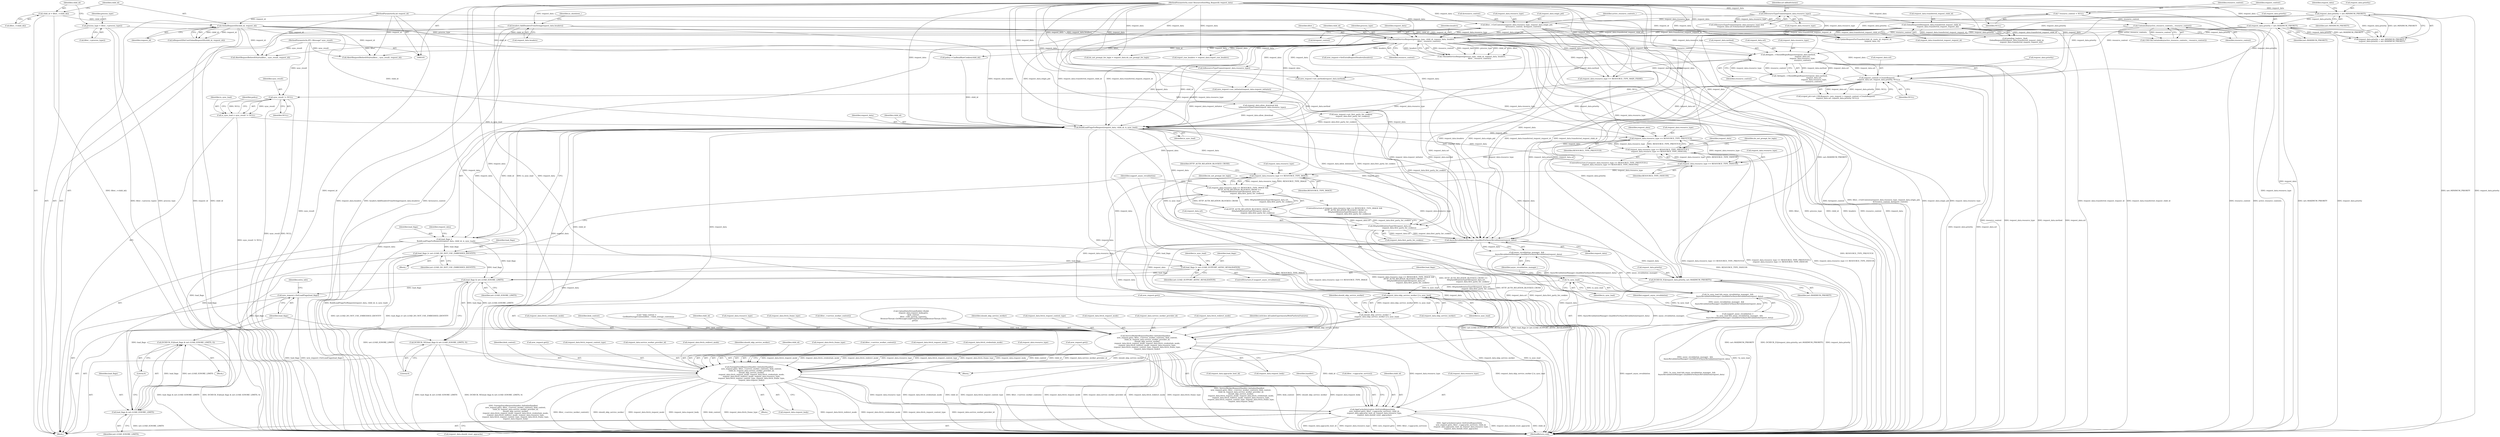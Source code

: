 digraph "0_Chrome_1af4fada49c4f3890f16daac31d38379a9d782b2@pointer" {
"1000353" [label="(Call,sync_result != NULL)"];
"1000108" [label="(MethodParameterIn,IPC::Message* sync_result)"];
"1000278" [label="(Call,request_context->CreateRequest(\n      request_data.url, request_data.priority, NULL))"];
"1000255" [label="(Call,delegate_->ShouldBeginRequest(request_data.method,\n                                                  request_data.url,\n                                                  request_data.resource_type,\n                                                  resource_context))"];
"1000238" [label="(Call,ShouldServiceRequest(process_type, child_id, request_data, headers,\n                            filter_, resource_context))"];
"1000112" [label="(Call,process_type = filter_->process_type())"];
"1000121" [label="(Call,GlobalRequestID(child_id, request_id))"];
"1000116" [label="(Call,child_id = filter_->child_id())"];
"1000106" [label="(MethodParameterIn,int request_id)"];
"1000174" [label="(Call,GlobalRequestID(request_data.transferred_request_child_id,\n                      request_data.transferred_request_request_id))"];
"1000107" [label="(MethodParameterIn,const ResourceHostMsg_Request& request_data)"];
"1000214" [label="(Call,filter_->GetContexts(request_data.resource_type, request_data.origin_pid,\n                       &resource_context, &request_context))"];
"1000133" [label="(Call,IsResourceTypeFrame(request_data.resource_type))"];
"1000147" [label="(Call,request_data.priority < net::MINIMUM_PRIORITY)"];
"1000152" [label="(Call,request_data.priority > net::MAXIMUM_PRIORITY)"];
"1000230" [label="(Call,headers.AddHeadersFromString(request_data.headers))"];
"1000226" [label="(Call,ContainsKey(active_resource_contexts_, resource_context))"];
"1000207" [label="(Call,* resource_context = NULL)"];
"1000351" [label="(Call,is_sync_load = sync_result != NULL)"];
"1000383" [label="(Call,BuildLoadFlagsForRequest(request_data, child_id, is_sync_load))"];
"1000381" [label="(Call,load_flags =\n      BuildLoadFlagsForRequest(request_data, child_id, is_sync_load))"];
"1000423" [label="(Call,load_flags |= net::LOAD_DO_NOT_USE_EMBEDDED_IDENTITY)"];
"1000438" [label="(Call,load_flags |= net::LOAD_SUPPORT_ASYNC_REVALIDATION)"];
"1000450" [label="(Call,load_flags & net::LOAD_IGNORE_LIMITS)"];
"1000449" [label="(Call,DCHECK_NE(load_flags & net::LOAD_IGNORE_LIMITS, 0))"];
"1000461" [label="(Call,new_request->SetLoadFlags(load_flags))"];
"1000457" [label="(Call,load_flags & net::LOAD_IGNORE_LIMITS)"];
"1000456" [label="(Call,DCHECK_EQ(load_flags & net::LOAD_IGNORE_LIMITS, 0))"];
"1000389" [label="(Call,request_data.resource_type == RESOURCE_TYPE_PREFETCH)"];
"1000388" [label="(Call,request_data.resource_type == RESOURCE_TYPE_PREFETCH ||\n      request_data.resource_type == RESOURCE_TYPE_FAVICON)"];
"1000394" [label="(Call,request_data.resource_type == RESOURCE_TYPE_FAVICON)"];
"1000405" [label="(Call,request_data.resource_type == RESOURCE_TYPE_IMAGE)"];
"1000404" [label="(Call,request_data.resource_type == RESOURCE_TYPE_IMAGE &&\n      HTTP_AUTH_RELATION_BLOCKED_CROSS ==\n          HttpAuthRelationTypeOf(request_data.url,\n                                 request_data.first_party_for_cookies))"];
"1000434" [label="(Call,AsyncRevalidationManager::QualifiesForAsyncRevalidation(request_data))"];
"1000432" [label="(Call,async_revalidation_manager_ &&\n      AsyncRevalidationManager::QualifiesForAsyncRevalidation(request_data))"];
"1000429" [label="(Call,!is_sync_load && async_revalidation_manager_ &&\n      AsyncRevalidationManager::QualifiesForAsyncRevalidation(request_data))"];
"1000427" [label="(Call,support_async_revalidation =\n      !is_sync_load && async_revalidation_manager_ &&\n      AsyncRevalidationManager::QualifiesForAsyncRevalidation(request_data))"];
"1000444" [label="(Call,DCHECK_EQ(request_data.priority, net::MAXIMUM_PRIORITY))"];
"1000481" [label="(Call,request_data.skip_service_worker || is_sync_load)"];
"1000479" [label="(Call,should_skip_service_worker =\n      request_data.skip_service_worker || is_sync_load)"];
"1000486" [label="(Call,ServiceWorkerRequestHandler::InitializeHandler(\n      new_request.get(), filter_->service_worker_context(), blob_context,\n      child_id, request_data.service_worker_provider_id,\n      should_skip_service_worker,\n      request_data.fetch_request_mode, request_data.fetch_credentials_mode,\n      request_data.fetch_redirect_mode, request_data.resource_type,\n      request_data.fetch_request_context_type, request_data.fetch_frame_type,\n      request_data.request_body))"];
"1000520" [label="(Call,ForeignFetchRequestHandler::InitializeHandler(\n        new_request.get(), filter_->service_worker_context(), blob_context,\n        child_id, request_data.service_worker_provider_id,\n        should_skip_service_worker,\n        request_data.fetch_request_mode, request_data.fetch_credentials_mode,\n        request_data.fetch_redirect_mode, request_data.resource_type,\n        request_data.fetch_request_context_type, request_data.fetch_frame_type,\n        request_data.request_body))"];
"1000550" [label="(Call,AppCacheInterceptor::SetExtraRequestInfo(\n      new_request.get(), filter_->appcache_service(), child_id,\n      request_data.appcache_host_id, request_data.resource_type,\n      request_data.should_reset_appcache))"];
"1000412" [label="(Call,HttpAuthRelationTypeOf(request_data.url,\n                                 request_data.first_party_for_cookies))"];
"1000410" [label="(Call,HTTP_AUTH_RELATION_BLOCKED_CROSS ==\n          HttpAuthRelationTypeOf(request_data.url,\n                                 request_data.first_party_for_cookies))"];
"1000430" [label="(Call,!is_sync_load)"];
"1000547" [label="(Call,request_data.request_body)"];
"1000345" [label="(Call,do_not_prompt_for_login = request_data.do_not_prompt_for_login)"];
"1000519" [label="(Block,)"];
"1000479" [label="(Call,should_skip_service_worker =\n      request_data.skip_service_worker || is_sync_load)"];
"1000498" [label="(Call,request_data.fetch_credentials_mode)"];
"1000431" [label="(Identifier,is_sync_load)"];
"1000110" [label="(Block,)"];
"1000340" [label="(Call,IsResourceTypeFrame(request_data.resource_type))"];
"1000443" [label="(Block,)"];
"1000225" [label="(Call,CHECK(ContainsKey(active_resource_contexts_, resource_context)))"];
"1000382" [label="(Identifier,load_flags)"];
"1000438" [label="(Call,load_flags |= net::LOAD_SUPPORT_ASYNC_REVALIDATION)"];
"1000430" [label="(Call,!is_sync_load)"];
"1000435" [label="(Identifier,request_data)"];
"1000450" [label="(Call,load_flags & net::LOAD_IGNORE_LIMITS)"];
"1000113" [label="(Identifier,process_type)"];
"1000178" [label="(Call,request_data.transferred_request_request_id)"];
"1000132" [label="(Call,IsResourceTypeFrame(request_data.resource_type) &&\n      !request_data.url.SchemeIs(url::kBlobScheme))"];
"1000489" [label="(Identifier,blob_context)"];
"1000314" [label="(Call,* blob_context =\n      GetBlobStorageContext(filter_->blob_storage_context()))"];
"1000351" [label="(Call,is_sync_load = sync_result != NULL)"];
"1000242" [label="(Identifier,headers)"];
"1000122" [label="(Identifier,child_id)"];
"1000116" [label="(Call,child_id = filter_->child_id())"];
"1000175" [label="(Call,request_data.transferred_request_child_id)"];
"1000215" [label="(Call,request_data.resource_type)"];
"1000423" [label="(Call,load_flags |= net::LOAD_DO_NOT_USE_EMBEDDED_IDENTITY)"];
"1000407" [label="(Identifier,request_data)"];
"1000571" [label="(MethodReturn,void)"];
"1000528" [label="(Identifier,should_skip_service_worker)"];
"1000482" [label="(Call,request_data.skip_service_worker)"];
"1000524" [label="(Identifier,child_id)"];
"1000419" [label="(Block,)"];
"1000388" [label="(Call,request_data.resource_type == RESOURCE_TYPE_PREFETCH ||\n      request_data.resource_type == RESOURCE_TYPE_FAVICON)"];
"1000457" [label="(Call,load_flags & net::LOAD_IGNORE_LIMITS)"];
"1000436" [label="(ControlStructure,if (support_async_revalidation))"];
"1000212" [label="(Identifier,request_context)"];
"1000458" [label="(Identifier,load_flags)"];
"1000490" [label="(Identifier,child_id)"];
"1000485" [label="(Identifier,is_sync_load)"];
"1000355" [label="(Identifier,NULL)"];
"1000504" [label="(Call,request_data.resource_type)"];
"1000403" [label="(ControlStructure,if (request_data.resource_type == RESOURCE_TYPE_IMAGE &&\n      HTTP_AUTH_RELATION_BLOCKED_CROSS ==\n          HttpAuthRelationTypeOf(request_data.url,\n                                 request_data.first_party_for_cookies)))"];
"1000311" [label="(Call,new_request->SetExtraRequestHeaders(headers))"];
"1000262" [label="(Call,request_data.resource_type)"];
"1000421" [label="(Identifier,do_not_prompt_for_login)"];
"1000256" [label="(Call,request_data.method)"];
"1000226" [label="(Call,ContainsKey(active_resource_contexts_, resource_context))"];
"1000384" [label="(Identifier,request_data)"];
"1000285" [label="(Identifier,NULL)"];
"1000406" [label="(Call,request_data.resource_type)"];
"1000154" [label="(Identifier,request_data)"];
"1000152" [label="(Call,request_data.priority > net::MAXIMUM_PRIORITY)"];
"1000246" [label="(Call,AbortRequestBeforeItStarts(filter_, sync_result, request_id))"];
"1000361" [label="(Call,report_raw_headers = request_data.report_raw_headers)"];
"1000387" [label="(ControlStructure,if (request_data.resource_type == RESOURCE_TYPE_PREFETCH ||\n      request_data.resource_type == RESOURCE_TYPE_FAVICON))"];
"1000243" [label="(Identifier,filter_)"];
"1000427" [label="(Call,support_async_revalidation =\n      !is_sync_load && async_revalidation_manager_ &&\n      AsyncRevalidationManager::QualifiesForAsyncRevalidation(request_data))"];
"1000240" [label="(Identifier,child_id)"];
"1000551" [label="(Call,new_request.get())"];
"1000207" [label="(Call,* resource_context = NULL)"];
"1000279" [label="(Call,request_data.url)"];
"1000121" [label="(Call,GlobalRequestID(child_id, request_id))"];
"1000193" [label="(Call,UpdateRequestForTransfer(child_id, route_id, request_id,\n                               request_data, it))"];
"1000449" [label="(Call,DCHECK_NE(load_flags & net::LOAD_IGNORE_LIMITS, 0))"];
"1000151" [label="(Identifier,net::MINIMUM_PRIORITY)"];
"1000520" [label="(Call,ForeignFetchRequestHandler::InitializeHandler(\n        new_request.get(), filter_->service_worker_context(), blob_context,\n        child_id, request_data.service_worker_provider_id,\n        should_skip_service_worker,\n        request_data.fetch_request_mode, request_data.fetch_credentials_mode,\n        request_data.fetch_redirect_mode, request_data.resource_type,\n        request_data.fetch_request_context_type, request_data.fetch_frame_type,\n        request_data.request_body))"];
"1000486" [label="(Call,ServiceWorkerRequestHandler::InitializeHandler(\n      new_request.get(), filter_->service_worker_context(), blob_context,\n      child_id, request_data.service_worker_provider_id,\n      should_skip_service_worker,\n      request_data.fetch_request_mode, request_data.fetch_credentials_mode,\n      request_data.fetch_redirect_mode, request_data.resource_type,\n      request_data.fetch_request_context_type, request_data.fetch_frame_type,\n      request_data.request_body))"];
"1000544" [label="(Call,request_data.fetch_frame_type)"];
"1000147" [label="(Call,request_data.priority < net::MINIMUM_PRIORITY)"];
"1000107" [label="(MethodParameterIn,const ResourceHostMsg_Request& request_data)"];
"1000434" [label="(Call,AsyncRevalidationManager::QualifiesForAsyncRevalidation(request_data))"];
"1000148" [label="(Call,request_data.priority)"];
"1000439" [label="(Identifier,load_flags)"];
"1000442" [label="(Identifier,is_sync_load)"];
"1000522" [label="(Call,filter_->service_worker_context())"];
"1000239" [label="(Identifier,process_type)"];
"1000510" [label="(Call,request_data.fetch_frame_type)"];
"1000433" [label="(Identifier,async_revalidation_manager_)"];
"1000106" [label="(MethodParameterIn,int request_id)"];
"1000146" [label="(Call,request_data.priority < net::MINIMUM_PRIORITY ||\n      request_data.priority > net::MAXIMUM_PRIORITY)"];
"1000401" [label="(Identifier,do_not_prompt_for_login)"];
"1000429" [label="(Call,!is_sync_load && async_revalidation_manager_ &&\n      AsyncRevalidationManager::QualifiesForAsyncRevalidation(request_data))"];
"1000529" [label="(Call,request_data.fetch_request_mode)"];
"1000532" [label="(Call,request_data.fetch_credentials_mode)"];
"1000286" [label="(Call,new_request->set_method(request_data.method))"];
"1000455" [label="(Block,)"];
"1000156" [label="(Identifier,net::MAXIMUM_PRIORITY)"];
"1000133" [label="(Call,IsResourceTypeFrame(request_data.resource_type))"];
"1000227" [label="(Identifier,active_resource_contexts_)"];
"1000538" [label="(Call,request_data.resource_type)"];
"1000370" [label="(Call,policy->CanReadRawCookies(child_id))"];
"1000139" [label="(Identifier,url::kBlobScheme)"];
"1000267" [label="(Call,AbortRequestBeforeItStarts(filter_, sync_result, request_id))"];
"1000456" [label="(Call,DCHECK_EQ(load_flags & net::LOAD_IGNORE_LIMITS, 0))"];
"1000108" [label="(MethodParameterIn,IPC::Message* sync_result)"];
"1000432" [label="(Call,async_revalidation_manager_ &&\n      AsyncRevalidationManager::QualifiesForAsyncRevalidation(request_data))"];
"1000480" [label="(Identifier,should_skip_service_worker)"];
"1000488" [label="(Call,filter_->service_worker_context())"];
"1000328" [label="(Call,UploadDataStreamBuilder::Build(\n        request_data.request_body.get(),\n        blob_context,\n        filter_->file_system_context(),\n        BrowserThread::GetMessageLoopProxyForThread(BrowserThread::FILE)\n            .get()))"];
"1000396" [label="(Identifier,request_data)"];
"1000440" [label="(Identifier,net::LOAD_SUPPORT_ASYNC_REVALIDATION)"];
"1000278" [label="(Call,request_context->CreateRequest(\n      request_data.url, request_data.priority, NULL))"];
"1000383" [label="(Call,BuildLoadFlagsForRequest(request_data, child_id, is_sync_load))"];
"1000481" [label="(Call,request_data.skip_service_worker || is_sync_load)"];
"1000513" [label="(Call,request_data.request_body)"];
"1000153" [label="(Call,request_data.priority)"];
"1000236" [label="(Identifier,is_shutdown_)"];
"1000228" [label="(Identifier,resource_context)"];
"1000451" [label="(Identifier,load_flags)"];
"1000230" [label="(Call,headers.AddHeadersFromString(request_data.headers))"];
"1000411" [label="(Identifier,HTTP_AUTH_RELATION_BLOCKED_CROSS)"];
"1000557" [label="(Call,request_data.resource_type)"];
"1000294" [label="(Call,new_request->set_initiator(request_data.request_initiator))"];
"1000282" [label="(Call,request_data.priority)"];
"1000112" [label="(Call,process_type = filter_->process_type())"];
"1000218" [label="(Call,request_data.origin_pid)"];
"1000358" [label="(Identifier,policy)"];
"1000221" [label="(Call,&resource_context)"];
"1000494" [label="(Identifier,should_skip_service_worker)"];
"1000554" [label="(Call,request_data.appcache_host_id)"];
"1000238" [label="(Call,ShouldServiceRequest(process_type, child_id, request_data, headers,\n                            filter_, resource_context))"];
"1000507" [label="(Call,request_data.fetch_request_context_type)"];
"1000118" [label="(Call,filter_->child_id())"];
"1000209" [label="(Identifier,NULL)"];
"1000465" [label="(Identifier,extra_info)"];
"1000214" [label="(Call,filter_->GetContexts(request_data.resource_type, request_data.origin_pid,\n                       &resource_context, &request_context))"];
"1000353" [label="(Call,sync_result != NULL)"];
"1000120" [label="(Call,IsRequestIDInUse(GlobalRequestID(child_id, request_id)))"];
"1000410" [label="(Call,HTTP_AUTH_RELATION_BLOCKED_CROSS ==\n          HttpAuthRelationTypeOf(request_data.url,\n                                 request_data.first_party_for_cookies))"];
"1000244" [label="(Identifier,resource_context)"];
"1000117" [label="(Identifier,child_id)"];
"1000487" [label="(Call,new_request.get())"];
"1000405" [label="(Call,request_data.resource_type == RESOURCE_TYPE_IMAGE)"];
"1000398" [label="(Identifier,RESOURCE_TYPE_FAVICON)"];
"1000272" [label="(Call,scoped_ptr<net::URLRequest> new_request = request_context->CreateRequest(\n      request_data.url, request_data.priority, NULL))"];
"1000523" [label="(Identifier,blob_context)"];
"1000409" [label="(Identifier,RESOURCE_TYPE_IMAGE)"];
"1000389" [label="(Call,request_data.resource_type == RESOURCE_TYPE_PREFETCH)"];
"1000521" [label="(Call,new_request.get())"];
"1000416" [label="(Call,request_data.first_party_for_cookies)"];
"1000453" [label="(Literal,0)"];
"1000444" [label="(Call,DCHECK_EQ(request_data.priority, net::MAXIMUM_PRIORITY))"];
"1000241" [label="(Identifier,request_data)"];
"1000425" [label="(Identifier,net::LOAD_DO_NOT_USE_EMBEDDED_IDENTITY)"];
"1000223" [label="(Call,&request_context)"];
"1000208" [label="(Identifier,resource_context)"];
"1000428" [label="(Identifier,support_async_revalidation)"];
"1000381" [label="(Call,load_flags =\n      BuildLoadFlagsForRequest(request_data, child_id, is_sync_load))"];
"1000413" [label="(Call,request_data.url)"];
"1000565" [label="(Identifier,handler)"];
"1000354" [label="(Identifier,sync_result)"];
"1000394" [label="(Call,request_data.resource_type == RESOURCE_TYPE_FAVICON)"];
"1000541" [label="(Call,request_data.fetch_request_context_type)"];
"1000393" [label="(Identifier,RESOURCE_TYPE_PREFETCH)"];
"1000495" [label="(Call,request_data.fetch_request_mode)"];
"1000290" [label="(Call,new_request->set_first_party_for_cookies(\n      request_data.first_party_for_cookies))"];
"1000255" [label="(Call,delegate_->ShouldBeginRequest(request_data.method,\n                                                  request_data.url,\n                                                  request_data.resource_type,\n                                                  resource_context))"];
"1000114" [label="(Call,filter_->process_type())"];
"1000352" [label="(Identifier,is_sync_load)"];
"1000231" [label="(Call,request_data.headers)"];
"1000462" [label="(Identifier,load_flags)"];
"1000336" [label="(Call,request_data.allow_download &&\n      IsResourceTypeFrame(request_data.resource_type))"];
"1000525" [label="(Call,request_data.service_worker_provider_id)"];
"1000535" [label="(Call,request_data.fetch_redirect_mode)"];
"1000552" [label="(Call,filter_->appcache_service())"];
"1000299" [label="(Call,request_data.resource_type == RESOURCE_TYPE_MAIN_FRAME)"];
"1000459" [label="(Identifier,net::LOAD_IGNORE_LIMITS)"];
"1000265" [label="(Identifier,resource_context)"];
"1000424" [label="(Identifier,load_flags)"];
"1000412" [label="(Call,HttpAuthRelationTypeOf(request_data.url,\n                                 request_data.first_party_for_cookies))"];
"1000553" [label="(Identifier,child_id)"];
"1000550" [label="(Call,AppCacheInterceptor::SetExtraRequestInfo(\n      new_request.get(), filter_->appcache_service(), child_id,\n      request_data.appcache_host_id, request_data.resource_type,\n      request_data.should_reset_appcache))"];
"1000259" [label="(Call,request_data.url)"];
"1000395" [label="(Call,request_data.resource_type)"];
"1000437" [label="(Identifier,support_async_revalidation)"];
"1000491" [label="(Call,request_data.service_worker_provider_id)"];
"1000404" [label="(Call,request_data.resource_type == RESOURCE_TYPE_IMAGE &&\n      HTTP_AUTH_RELATION_BLOCKED_CROSS ==\n          HttpAuthRelationTypeOf(request_data.url,\n                                 request_data.first_party_for_cookies))"];
"1000386" [label="(Identifier,is_sync_load)"];
"1000452" [label="(Identifier,net::LOAD_IGNORE_LIMITS)"];
"1000391" [label="(Identifier,request_data)"];
"1000174" [label="(Call,GlobalRequestID(request_data.transferred_request_child_id,\n                      request_data.transferred_request_request_id))"];
"1000390" [label="(Call,request_data.resource_type)"];
"1000448" [label="(Identifier,net::MAXIMUM_PRIORITY)"];
"1000560" [label="(Call,request_data.should_reset_appcache)"];
"1000501" [label="(Call,request_data.fetch_redirect_mode)"];
"1000237" [label="(Call,!ShouldServiceRequest(process_type, child_id, request_data, headers,\n                            filter_, resource_context))"];
"1000518" [label="(Identifier,switches::kEnableExperimentalWebPlatformFeatures)"];
"1000460" [label="(Literal,0)"];
"1000445" [label="(Call,request_data.priority)"];
"1000123" [label="(Identifier,request_id)"];
"1000254" [label="(Call,!delegate_->ShouldBeginRequest(request_data.method,\n                                                  request_data.url,\n                                                  request_data.resource_type,\n                                                  resource_context))"];
"1000461" [label="(Call,new_request->SetLoadFlags(load_flags))"];
"1000385" [label="(Identifier,child_id)"];
"1000173" [label="(Call,pending_loaders_.find(\n      GlobalRequestID(request_data.transferred_request_child_id,\n                      request_data.transferred_request_request_id)))"];
"1000134" [label="(Call,request_data.resource_type)"];
"1000353" -> "1000351"  [label="AST: "];
"1000353" -> "1000355"  [label="CFG: "];
"1000354" -> "1000353"  [label="AST: "];
"1000355" -> "1000353"  [label="AST: "];
"1000351" -> "1000353"  [label="CFG: "];
"1000353" -> "1000571"  [label="DDG: sync_result"];
"1000353" -> "1000571"  [label="DDG: NULL"];
"1000353" -> "1000351"  [label="DDG: sync_result"];
"1000353" -> "1000351"  [label="DDG: NULL"];
"1000108" -> "1000353"  [label="DDG: sync_result"];
"1000278" -> "1000353"  [label="DDG: NULL"];
"1000108" -> "1000105"  [label="AST: "];
"1000108" -> "1000571"  [label="DDG: sync_result"];
"1000108" -> "1000246"  [label="DDG: sync_result"];
"1000108" -> "1000267"  [label="DDG: sync_result"];
"1000278" -> "1000272"  [label="AST: "];
"1000278" -> "1000285"  [label="CFG: "];
"1000279" -> "1000278"  [label="AST: "];
"1000282" -> "1000278"  [label="AST: "];
"1000285" -> "1000278"  [label="AST: "];
"1000272" -> "1000278"  [label="CFG: "];
"1000278" -> "1000571"  [label="DDG: request_data.priority"];
"1000278" -> "1000571"  [label="DDG: request_data.url"];
"1000278" -> "1000272"  [label="DDG: request_data.url"];
"1000278" -> "1000272"  [label="DDG: request_data.priority"];
"1000278" -> "1000272"  [label="DDG: NULL"];
"1000255" -> "1000278"  [label="DDG: request_data.url"];
"1000238" -> "1000278"  [label="DDG: request_data"];
"1000107" -> "1000278"  [label="DDG: request_data"];
"1000147" -> "1000278"  [label="DDG: request_data.priority"];
"1000152" -> "1000278"  [label="DDG: request_data.priority"];
"1000278" -> "1000383"  [label="DDG: request_data.priority"];
"1000278" -> "1000383"  [label="DDG: request_data.url"];
"1000278" -> "1000412"  [label="DDG: request_data.url"];
"1000278" -> "1000434"  [label="DDG: request_data.priority"];
"1000278" -> "1000434"  [label="DDG: request_data.url"];
"1000278" -> "1000444"  [label="DDG: request_data.priority"];
"1000255" -> "1000254"  [label="AST: "];
"1000255" -> "1000265"  [label="CFG: "];
"1000256" -> "1000255"  [label="AST: "];
"1000259" -> "1000255"  [label="AST: "];
"1000262" -> "1000255"  [label="AST: "];
"1000265" -> "1000255"  [label="AST: "];
"1000254" -> "1000255"  [label="CFG: "];
"1000255" -> "1000571"  [label="DDG: request_data.url"];
"1000255" -> "1000571"  [label="DDG: resource_context"];
"1000255" -> "1000571"  [label="DDG: request_data.resource_type"];
"1000255" -> "1000571"  [label="DDG: request_data.method"];
"1000255" -> "1000254"  [label="DDG: request_data.method"];
"1000255" -> "1000254"  [label="DDG: request_data.url"];
"1000255" -> "1000254"  [label="DDG: request_data.resource_type"];
"1000255" -> "1000254"  [label="DDG: resource_context"];
"1000238" -> "1000255"  [label="DDG: request_data"];
"1000238" -> "1000255"  [label="DDG: resource_context"];
"1000107" -> "1000255"  [label="DDG: request_data"];
"1000214" -> "1000255"  [label="DDG: request_data.resource_type"];
"1000226" -> "1000255"  [label="DDG: resource_context"];
"1000255" -> "1000286"  [label="DDG: request_data.method"];
"1000255" -> "1000299"  [label="DDG: request_data.resource_type"];
"1000238" -> "1000237"  [label="AST: "];
"1000238" -> "1000244"  [label="CFG: "];
"1000239" -> "1000238"  [label="AST: "];
"1000240" -> "1000238"  [label="AST: "];
"1000241" -> "1000238"  [label="AST: "];
"1000242" -> "1000238"  [label="AST: "];
"1000243" -> "1000238"  [label="AST: "];
"1000244" -> "1000238"  [label="AST: "];
"1000237" -> "1000238"  [label="CFG: "];
"1000238" -> "1000571"  [label="DDG: process_type"];
"1000238" -> "1000571"  [label="DDG: child_id"];
"1000238" -> "1000571"  [label="DDG: headers"];
"1000238" -> "1000571"  [label="DDG: resource_context"];
"1000238" -> "1000571"  [label="DDG: request_data"];
"1000238" -> "1000571"  [label="DDG: filter_"];
"1000238" -> "1000237"  [label="DDG: resource_context"];
"1000238" -> "1000237"  [label="DDG: request_data"];
"1000238" -> "1000237"  [label="DDG: process_type"];
"1000238" -> "1000237"  [label="DDG: child_id"];
"1000238" -> "1000237"  [label="DDG: filter_"];
"1000238" -> "1000237"  [label="DDG: headers"];
"1000112" -> "1000238"  [label="DDG: process_type"];
"1000121" -> "1000238"  [label="DDG: child_id"];
"1000174" -> "1000238"  [label="DDG: request_data.transferred_request_request_id"];
"1000174" -> "1000238"  [label="DDG: request_data.transferred_request_child_id"];
"1000214" -> "1000238"  [label="DDG: request_data.origin_pid"];
"1000214" -> "1000238"  [label="DDG: request_data.resource_type"];
"1000147" -> "1000238"  [label="DDG: request_data.priority"];
"1000152" -> "1000238"  [label="DDG: request_data.priority"];
"1000230" -> "1000238"  [label="DDG: request_data.headers"];
"1000107" -> "1000238"  [label="DDG: request_data"];
"1000226" -> "1000238"  [label="DDG: resource_context"];
"1000238" -> "1000246"  [label="DDG: filter_"];
"1000238" -> "1000267"  [label="DDG: filter_"];
"1000238" -> "1000286"  [label="DDG: request_data"];
"1000238" -> "1000290"  [label="DDG: request_data"];
"1000238" -> "1000294"  [label="DDG: request_data"];
"1000238" -> "1000299"  [label="DDG: request_data"];
"1000238" -> "1000311"  [label="DDG: headers"];
"1000238" -> "1000336"  [label="DDG: request_data"];
"1000238" -> "1000340"  [label="DDG: request_data"];
"1000238" -> "1000345"  [label="DDG: request_data"];
"1000238" -> "1000361"  [label="DDG: request_data"];
"1000238" -> "1000370"  [label="DDG: child_id"];
"1000238" -> "1000383"  [label="DDG: request_data"];
"1000238" -> "1000383"  [label="DDG: child_id"];
"1000238" -> "1000434"  [label="DDG: request_data"];
"1000112" -> "1000110"  [label="AST: "];
"1000112" -> "1000114"  [label="CFG: "];
"1000113" -> "1000112"  [label="AST: "];
"1000114" -> "1000112"  [label="AST: "];
"1000117" -> "1000112"  [label="CFG: "];
"1000112" -> "1000571"  [label="DDG: filter_->process_type()"];
"1000112" -> "1000571"  [label="DDG: process_type"];
"1000121" -> "1000120"  [label="AST: "];
"1000121" -> "1000123"  [label="CFG: "];
"1000122" -> "1000121"  [label="AST: "];
"1000123" -> "1000121"  [label="AST: "];
"1000120" -> "1000121"  [label="CFG: "];
"1000121" -> "1000571"  [label="DDG: request_id"];
"1000121" -> "1000571"  [label="DDG: child_id"];
"1000121" -> "1000120"  [label="DDG: child_id"];
"1000121" -> "1000120"  [label="DDG: request_id"];
"1000116" -> "1000121"  [label="DDG: child_id"];
"1000106" -> "1000121"  [label="DDG: request_id"];
"1000121" -> "1000193"  [label="DDG: child_id"];
"1000121" -> "1000193"  [label="DDG: request_id"];
"1000121" -> "1000246"  [label="DDG: request_id"];
"1000121" -> "1000267"  [label="DDG: request_id"];
"1000121" -> "1000370"  [label="DDG: child_id"];
"1000121" -> "1000383"  [label="DDG: child_id"];
"1000116" -> "1000110"  [label="AST: "];
"1000116" -> "1000118"  [label="CFG: "];
"1000117" -> "1000116"  [label="AST: "];
"1000118" -> "1000116"  [label="AST: "];
"1000122" -> "1000116"  [label="CFG: "];
"1000116" -> "1000571"  [label="DDG: filter_->child_id()"];
"1000106" -> "1000105"  [label="AST: "];
"1000106" -> "1000571"  [label="DDG: request_id"];
"1000106" -> "1000193"  [label="DDG: request_id"];
"1000106" -> "1000246"  [label="DDG: request_id"];
"1000106" -> "1000267"  [label="DDG: request_id"];
"1000174" -> "1000173"  [label="AST: "];
"1000174" -> "1000178"  [label="CFG: "];
"1000175" -> "1000174"  [label="AST: "];
"1000178" -> "1000174"  [label="AST: "];
"1000173" -> "1000174"  [label="CFG: "];
"1000174" -> "1000571"  [label="DDG: request_data.transferred_request_request_id"];
"1000174" -> "1000571"  [label="DDG: request_data.transferred_request_child_id"];
"1000174" -> "1000173"  [label="DDG: request_data.transferred_request_child_id"];
"1000174" -> "1000173"  [label="DDG: request_data.transferred_request_request_id"];
"1000107" -> "1000174"  [label="DDG: request_data"];
"1000174" -> "1000193"  [label="DDG: request_data.transferred_request_request_id"];
"1000174" -> "1000193"  [label="DDG: request_data.transferred_request_child_id"];
"1000174" -> "1000383"  [label="DDG: request_data.transferred_request_request_id"];
"1000174" -> "1000383"  [label="DDG: request_data.transferred_request_child_id"];
"1000174" -> "1000434"  [label="DDG: request_data.transferred_request_request_id"];
"1000174" -> "1000434"  [label="DDG: request_data.transferred_request_child_id"];
"1000107" -> "1000105"  [label="AST: "];
"1000107" -> "1000571"  [label="DDG: request_data"];
"1000107" -> "1000133"  [label="DDG: request_data"];
"1000107" -> "1000147"  [label="DDG: request_data"];
"1000107" -> "1000152"  [label="DDG: request_data"];
"1000107" -> "1000193"  [label="DDG: request_data"];
"1000107" -> "1000214"  [label="DDG: request_data"];
"1000107" -> "1000230"  [label="DDG: request_data"];
"1000107" -> "1000286"  [label="DDG: request_data"];
"1000107" -> "1000290"  [label="DDG: request_data"];
"1000107" -> "1000294"  [label="DDG: request_data"];
"1000107" -> "1000299"  [label="DDG: request_data"];
"1000107" -> "1000336"  [label="DDG: request_data"];
"1000107" -> "1000340"  [label="DDG: request_data"];
"1000107" -> "1000345"  [label="DDG: request_data"];
"1000107" -> "1000361"  [label="DDG: request_data"];
"1000107" -> "1000383"  [label="DDG: request_data"];
"1000107" -> "1000389"  [label="DDG: request_data"];
"1000107" -> "1000394"  [label="DDG: request_data"];
"1000107" -> "1000405"  [label="DDG: request_data"];
"1000107" -> "1000412"  [label="DDG: request_data"];
"1000107" -> "1000434"  [label="DDG: request_data"];
"1000107" -> "1000444"  [label="DDG: request_data"];
"1000107" -> "1000481"  [label="DDG: request_data"];
"1000107" -> "1000486"  [label="DDG: request_data"];
"1000107" -> "1000520"  [label="DDG: request_data"];
"1000107" -> "1000550"  [label="DDG: request_data"];
"1000214" -> "1000110"  [label="AST: "];
"1000214" -> "1000223"  [label="CFG: "];
"1000215" -> "1000214"  [label="AST: "];
"1000218" -> "1000214"  [label="AST: "];
"1000221" -> "1000214"  [label="AST: "];
"1000223" -> "1000214"  [label="AST: "];
"1000227" -> "1000214"  [label="CFG: "];
"1000214" -> "1000571"  [label="DDG: &resource_context"];
"1000214" -> "1000571"  [label="DDG: &request_context"];
"1000214" -> "1000571"  [label="DDG: filter_->GetContexts(request_data.resource_type, request_data.origin_pid,\n                       &resource_context, &request_context)"];
"1000214" -> "1000571"  [label="DDG: request_data.origin_pid"];
"1000214" -> "1000571"  [label="DDG: request_data.resource_type"];
"1000133" -> "1000214"  [label="DDG: request_data.resource_type"];
"1000214" -> "1000299"  [label="DDG: request_data.resource_type"];
"1000214" -> "1000383"  [label="DDG: request_data.origin_pid"];
"1000214" -> "1000434"  [label="DDG: request_data.origin_pid"];
"1000133" -> "1000132"  [label="AST: "];
"1000133" -> "1000134"  [label="CFG: "];
"1000134" -> "1000133"  [label="AST: "];
"1000139" -> "1000133"  [label="CFG: "];
"1000132" -> "1000133"  [label="CFG: "];
"1000133" -> "1000571"  [label="DDG: request_data.resource_type"];
"1000133" -> "1000132"  [label="DDG: request_data.resource_type"];
"1000133" -> "1000193"  [label="DDG: request_data.resource_type"];
"1000147" -> "1000146"  [label="AST: "];
"1000147" -> "1000151"  [label="CFG: "];
"1000148" -> "1000147"  [label="AST: "];
"1000151" -> "1000147"  [label="AST: "];
"1000154" -> "1000147"  [label="CFG: "];
"1000146" -> "1000147"  [label="CFG: "];
"1000147" -> "1000571"  [label="DDG: net::MINIMUM_PRIORITY"];
"1000147" -> "1000571"  [label="DDG: request_data.priority"];
"1000147" -> "1000146"  [label="DDG: request_data.priority"];
"1000147" -> "1000146"  [label="DDG: net::MINIMUM_PRIORITY"];
"1000147" -> "1000152"  [label="DDG: request_data.priority"];
"1000147" -> "1000193"  [label="DDG: request_data.priority"];
"1000152" -> "1000146"  [label="AST: "];
"1000152" -> "1000156"  [label="CFG: "];
"1000153" -> "1000152"  [label="AST: "];
"1000156" -> "1000152"  [label="AST: "];
"1000146" -> "1000152"  [label="CFG: "];
"1000152" -> "1000571"  [label="DDG: request_data.priority"];
"1000152" -> "1000571"  [label="DDG: net::MAXIMUM_PRIORITY"];
"1000152" -> "1000146"  [label="DDG: request_data.priority"];
"1000152" -> "1000146"  [label="DDG: net::MAXIMUM_PRIORITY"];
"1000152" -> "1000193"  [label="DDG: request_data.priority"];
"1000152" -> "1000444"  [label="DDG: net::MAXIMUM_PRIORITY"];
"1000230" -> "1000110"  [label="AST: "];
"1000230" -> "1000231"  [label="CFG: "];
"1000231" -> "1000230"  [label="AST: "];
"1000236" -> "1000230"  [label="CFG: "];
"1000230" -> "1000571"  [label="DDG: request_data.headers"];
"1000230" -> "1000571"  [label="DDG: headers.AddHeadersFromString(request_data.headers)"];
"1000230" -> "1000383"  [label="DDG: request_data.headers"];
"1000230" -> "1000434"  [label="DDG: request_data.headers"];
"1000226" -> "1000225"  [label="AST: "];
"1000226" -> "1000228"  [label="CFG: "];
"1000227" -> "1000226"  [label="AST: "];
"1000228" -> "1000226"  [label="AST: "];
"1000225" -> "1000226"  [label="CFG: "];
"1000226" -> "1000571"  [label="DDG: active_resource_contexts_"];
"1000226" -> "1000571"  [label="DDG: resource_context"];
"1000226" -> "1000225"  [label="DDG: active_resource_contexts_"];
"1000226" -> "1000225"  [label="DDG: resource_context"];
"1000207" -> "1000226"  [label="DDG: resource_context"];
"1000207" -> "1000110"  [label="AST: "];
"1000207" -> "1000209"  [label="CFG: "];
"1000208" -> "1000207"  [label="AST: "];
"1000209" -> "1000207"  [label="AST: "];
"1000212" -> "1000207"  [label="CFG: "];
"1000351" -> "1000110"  [label="AST: "];
"1000352" -> "1000351"  [label="AST: "];
"1000358" -> "1000351"  [label="CFG: "];
"1000351" -> "1000571"  [label="DDG: sync_result != NULL"];
"1000351" -> "1000383"  [label="DDG: is_sync_load"];
"1000383" -> "1000381"  [label="AST: "];
"1000383" -> "1000386"  [label="CFG: "];
"1000384" -> "1000383"  [label="AST: "];
"1000385" -> "1000383"  [label="AST: "];
"1000386" -> "1000383"  [label="AST: "];
"1000381" -> "1000383"  [label="CFG: "];
"1000383" -> "1000571"  [label="DDG: request_data"];
"1000383" -> "1000381"  [label="DDG: request_data"];
"1000383" -> "1000381"  [label="DDG: child_id"];
"1000383" -> "1000381"  [label="DDG: is_sync_load"];
"1000290" -> "1000383"  [label="DDG: request_data.first_party_for_cookies"];
"1000286" -> "1000383"  [label="DDG: request_data.method"];
"1000299" -> "1000383"  [label="DDG: request_data.resource_type"];
"1000294" -> "1000383"  [label="DDG: request_data.request_initiator"];
"1000340" -> "1000383"  [label="DDG: request_data.resource_type"];
"1000336" -> "1000383"  [label="DDG: request_data.allow_download"];
"1000370" -> "1000383"  [label="DDG: child_id"];
"1000383" -> "1000389"  [label="DDG: request_data"];
"1000383" -> "1000394"  [label="DDG: request_data"];
"1000383" -> "1000405"  [label="DDG: request_data"];
"1000383" -> "1000412"  [label="DDG: request_data"];
"1000383" -> "1000430"  [label="DDG: is_sync_load"];
"1000383" -> "1000434"  [label="DDG: request_data"];
"1000383" -> "1000444"  [label="DDG: request_data"];
"1000383" -> "1000481"  [label="DDG: request_data"];
"1000383" -> "1000486"  [label="DDG: child_id"];
"1000383" -> "1000486"  [label="DDG: request_data"];
"1000383" -> "1000520"  [label="DDG: request_data"];
"1000383" -> "1000550"  [label="DDG: request_data"];
"1000381" -> "1000110"  [label="AST: "];
"1000382" -> "1000381"  [label="AST: "];
"1000391" -> "1000381"  [label="CFG: "];
"1000381" -> "1000571"  [label="DDG: BuildLoadFlagsForRequest(request_data, child_id, is_sync_load)"];
"1000381" -> "1000423"  [label="DDG: load_flags"];
"1000381" -> "1000438"  [label="DDG: load_flags"];
"1000381" -> "1000450"  [label="DDG: load_flags"];
"1000381" -> "1000457"  [label="DDG: load_flags"];
"1000423" -> "1000419"  [label="AST: "];
"1000423" -> "1000425"  [label="CFG: "];
"1000424" -> "1000423"  [label="AST: "];
"1000425" -> "1000423"  [label="AST: "];
"1000428" -> "1000423"  [label="CFG: "];
"1000423" -> "1000571"  [label="DDG: load_flags |= net::LOAD_DO_NOT_USE_EMBEDDED_IDENTITY"];
"1000423" -> "1000571"  [label="DDG: net::LOAD_DO_NOT_USE_EMBEDDED_IDENTITY"];
"1000423" -> "1000438"  [label="DDG: load_flags"];
"1000423" -> "1000450"  [label="DDG: load_flags"];
"1000423" -> "1000457"  [label="DDG: load_flags"];
"1000438" -> "1000436"  [label="AST: "];
"1000438" -> "1000440"  [label="CFG: "];
"1000439" -> "1000438"  [label="AST: "];
"1000440" -> "1000438"  [label="AST: "];
"1000442" -> "1000438"  [label="CFG: "];
"1000438" -> "1000571"  [label="DDG: net::LOAD_SUPPORT_ASYNC_REVALIDATION"];
"1000438" -> "1000571"  [label="DDG: load_flags |= net::LOAD_SUPPORT_ASYNC_REVALIDATION"];
"1000438" -> "1000450"  [label="DDG: load_flags"];
"1000438" -> "1000457"  [label="DDG: load_flags"];
"1000450" -> "1000449"  [label="AST: "];
"1000450" -> "1000452"  [label="CFG: "];
"1000451" -> "1000450"  [label="AST: "];
"1000452" -> "1000450"  [label="AST: "];
"1000453" -> "1000450"  [label="CFG: "];
"1000450" -> "1000571"  [label="DDG: net::LOAD_IGNORE_LIMITS"];
"1000450" -> "1000449"  [label="DDG: load_flags"];
"1000450" -> "1000449"  [label="DDG: net::LOAD_IGNORE_LIMITS"];
"1000450" -> "1000461"  [label="DDG: load_flags"];
"1000449" -> "1000443"  [label="AST: "];
"1000449" -> "1000453"  [label="CFG: "];
"1000453" -> "1000449"  [label="AST: "];
"1000462" -> "1000449"  [label="CFG: "];
"1000449" -> "1000571"  [label="DDG: load_flags & net::LOAD_IGNORE_LIMITS"];
"1000449" -> "1000571"  [label="DDG: DCHECK_NE(load_flags & net::LOAD_IGNORE_LIMITS, 0)"];
"1000461" -> "1000110"  [label="AST: "];
"1000461" -> "1000462"  [label="CFG: "];
"1000462" -> "1000461"  [label="AST: "];
"1000465" -> "1000461"  [label="CFG: "];
"1000461" -> "1000571"  [label="DDG: new_request->SetLoadFlags(load_flags)"];
"1000461" -> "1000571"  [label="DDG: load_flags"];
"1000457" -> "1000461"  [label="DDG: load_flags"];
"1000457" -> "1000456"  [label="AST: "];
"1000457" -> "1000459"  [label="CFG: "];
"1000458" -> "1000457"  [label="AST: "];
"1000459" -> "1000457"  [label="AST: "];
"1000460" -> "1000457"  [label="CFG: "];
"1000457" -> "1000571"  [label="DDG: net::LOAD_IGNORE_LIMITS"];
"1000457" -> "1000456"  [label="DDG: load_flags"];
"1000457" -> "1000456"  [label="DDG: net::LOAD_IGNORE_LIMITS"];
"1000456" -> "1000455"  [label="AST: "];
"1000456" -> "1000460"  [label="CFG: "];
"1000460" -> "1000456"  [label="AST: "];
"1000462" -> "1000456"  [label="CFG: "];
"1000456" -> "1000571"  [label="DDG: load_flags & net::LOAD_IGNORE_LIMITS"];
"1000456" -> "1000571"  [label="DDG: DCHECK_EQ(load_flags & net::LOAD_IGNORE_LIMITS, 0)"];
"1000389" -> "1000388"  [label="AST: "];
"1000389" -> "1000393"  [label="CFG: "];
"1000390" -> "1000389"  [label="AST: "];
"1000393" -> "1000389"  [label="AST: "];
"1000396" -> "1000389"  [label="CFG: "];
"1000388" -> "1000389"  [label="CFG: "];
"1000389" -> "1000571"  [label="DDG: RESOURCE_TYPE_PREFETCH"];
"1000389" -> "1000388"  [label="DDG: request_data.resource_type"];
"1000389" -> "1000388"  [label="DDG: RESOURCE_TYPE_PREFETCH"];
"1000299" -> "1000389"  [label="DDG: request_data.resource_type"];
"1000340" -> "1000389"  [label="DDG: request_data.resource_type"];
"1000389" -> "1000394"  [label="DDG: request_data.resource_type"];
"1000389" -> "1000405"  [label="DDG: request_data.resource_type"];
"1000388" -> "1000387"  [label="AST: "];
"1000388" -> "1000394"  [label="CFG: "];
"1000394" -> "1000388"  [label="AST: "];
"1000401" -> "1000388"  [label="CFG: "];
"1000407" -> "1000388"  [label="CFG: "];
"1000388" -> "1000571"  [label="DDG: request_data.resource_type == RESOURCE_TYPE_FAVICON"];
"1000388" -> "1000571"  [label="DDG: request_data.resource_type == RESOURCE_TYPE_PREFETCH"];
"1000388" -> "1000571"  [label="DDG: request_data.resource_type == RESOURCE_TYPE_PREFETCH ||\n      request_data.resource_type == RESOURCE_TYPE_FAVICON"];
"1000394" -> "1000388"  [label="DDG: request_data.resource_type"];
"1000394" -> "1000388"  [label="DDG: RESOURCE_TYPE_FAVICON"];
"1000394" -> "1000398"  [label="CFG: "];
"1000395" -> "1000394"  [label="AST: "];
"1000398" -> "1000394"  [label="AST: "];
"1000394" -> "1000571"  [label="DDG: RESOURCE_TYPE_FAVICON"];
"1000394" -> "1000405"  [label="DDG: request_data.resource_type"];
"1000405" -> "1000404"  [label="AST: "];
"1000405" -> "1000409"  [label="CFG: "];
"1000406" -> "1000405"  [label="AST: "];
"1000409" -> "1000405"  [label="AST: "];
"1000411" -> "1000405"  [label="CFG: "];
"1000404" -> "1000405"  [label="CFG: "];
"1000405" -> "1000571"  [label="DDG: RESOURCE_TYPE_IMAGE"];
"1000405" -> "1000404"  [label="DDG: request_data.resource_type"];
"1000405" -> "1000404"  [label="DDG: RESOURCE_TYPE_IMAGE"];
"1000405" -> "1000434"  [label="DDG: request_data.resource_type"];
"1000405" -> "1000486"  [label="DDG: request_data.resource_type"];
"1000404" -> "1000403"  [label="AST: "];
"1000404" -> "1000410"  [label="CFG: "];
"1000410" -> "1000404"  [label="AST: "];
"1000421" -> "1000404"  [label="CFG: "];
"1000428" -> "1000404"  [label="CFG: "];
"1000404" -> "1000571"  [label="DDG: request_data.resource_type == RESOURCE_TYPE_IMAGE"];
"1000404" -> "1000571"  [label="DDG: request_data.resource_type == RESOURCE_TYPE_IMAGE &&\n      HTTP_AUTH_RELATION_BLOCKED_CROSS ==\n          HttpAuthRelationTypeOf(request_data.url,\n                                 request_data.first_party_for_cookies)"];
"1000404" -> "1000571"  [label="DDG: HTTP_AUTH_RELATION_BLOCKED_CROSS ==\n          HttpAuthRelationTypeOf(request_data.url,\n                                 request_data.first_party_for_cookies)"];
"1000410" -> "1000404"  [label="DDG: HTTP_AUTH_RELATION_BLOCKED_CROSS"];
"1000410" -> "1000404"  [label="DDG: HttpAuthRelationTypeOf(request_data.url,\n                                 request_data.first_party_for_cookies)"];
"1000434" -> "1000432"  [label="AST: "];
"1000434" -> "1000435"  [label="CFG: "];
"1000435" -> "1000434"  [label="AST: "];
"1000432" -> "1000434"  [label="CFG: "];
"1000434" -> "1000571"  [label="DDG: request_data"];
"1000434" -> "1000432"  [label="DDG: request_data"];
"1000290" -> "1000434"  [label="DDG: request_data.first_party_for_cookies"];
"1000286" -> "1000434"  [label="DDG: request_data.method"];
"1000412" -> "1000434"  [label="DDG: request_data.url"];
"1000412" -> "1000434"  [label="DDG: request_data.first_party_for_cookies"];
"1000294" -> "1000434"  [label="DDG: request_data.request_initiator"];
"1000336" -> "1000434"  [label="DDG: request_data.allow_download"];
"1000434" -> "1000444"  [label="DDG: request_data"];
"1000434" -> "1000481"  [label="DDG: request_data"];
"1000434" -> "1000486"  [label="DDG: request_data"];
"1000434" -> "1000520"  [label="DDG: request_data"];
"1000434" -> "1000550"  [label="DDG: request_data"];
"1000432" -> "1000429"  [label="AST: "];
"1000432" -> "1000433"  [label="CFG: "];
"1000433" -> "1000432"  [label="AST: "];
"1000429" -> "1000432"  [label="CFG: "];
"1000432" -> "1000571"  [label="DDG: AsyncRevalidationManager::QualifiesForAsyncRevalidation(request_data)"];
"1000432" -> "1000571"  [label="DDG: async_revalidation_manager_"];
"1000432" -> "1000429"  [label="DDG: async_revalidation_manager_"];
"1000432" -> "1000429"  [label="DDG: AsyncRevalidationManager::QualifiesForAsyncRevalidation(request_data)"];
"1000429" -> "1000427"  [label="AST: "];
"1000429" -> "1000430"  [label="CFG: "];
"1000430" -> "1000429"  [label="AST: "];
"1000427" -> "1000429"  [label="CFG: "];
"1000429" -> "1000571"  [label="DDG: async_revalidation_manager_ &&\n      AsyncRevalidationManager::QualifiesForAsyncRevalidation(request_data)"];
"1000429" -> "1000571"  [label="DDG: !is_sync_load"];
"1000429" -> "1000427"  [label="DDG: !is_sync_load"];
"1000429" -> "1000427"  [label="DDG: async_revalidation_manager_ &&\n      AsyncRevalidationManager::QualifiesForAsyncRevalidation(request_data)"];
"1000430" -> "1000429"  [label="DDG: is_sync_load"];
"1000427" -> "1000110"  [label="AST: "];
"1000428" -> "1000427"  [label="AST: "];
"1000437" -> "1000427"  [label="CFG: "];
"1000427" -> "1000571"  [label="DDG: support_async_revalidation"];
"1000427" -> "1000571"  [label="DDG: !is_sync_load && async_revalidation_manager_ &&\n      AsyncRevalidationManager::QualifiesForAsyncRevalidation(request_data)"];
"1000444" -> "1000443"  [label="AST: "];
"1000444" -> "1000448"  [label="CFG: "];
"1000445" -> "1000444"  [label="AST: "];
"1000448" -> "1000444"  [label="AST: "];
"1000451" -> "1000444"  [label="CFG: "];
"1000444" -> "1000571"  [label="DDG: request_data.priority"];
"1000444" -> "1000571"  [label="DDG: net::MAXIMUM_PRIORITY"];
"1000444" -> "1000571"  [label="DDG: DCHECK_EQ(request_data.priority, net::MAXIMUM_PRIORITY)"];
"1000481" -> "1000479"  [label="AST: "];
"1000481" -> "1000482"  [label="CFG: "];
"1000481" -> "1000485"  [label="CFG: "];
"1000482" -> "1000481"  [label="AST: "];
"1000485" -> "1000481"  [label="AST: "];
"1000479" -> "1000481"  [label="CFG: "];
"1000481" -> "1000571"  [label="DDG: is_sync_load"];
"1000481" -> "1000571"  [label="DDG: request_data.skip_service_worker"];
"1000481" -> "1000479"  [label="DDG: request_data.skip_service_worker"];
"1000481" -> "1000479"  [label="DDG: is_sync_load"];
"1000430" -> "1000481"  [label="DDG: is_sync_load"];
"1000479" -> "1000110"  [label="AST: "];
"1000480" -> "1000479"  [label="AST: "];
"1000487" -> "1000479"  [label="CFG: "];
"1000479" -> "1000571"  [label="DDG: request_data.skip_service_worker || is_sync_load"];
"1000479" -> "1000486"  [label="DDG: should_skip_service_worker"];
"1000486" -> "1000110"  [label="AST: "];
"1000486" -> "1000513"  [label="CFG: "];
"1000487" -> "1000486"  [label="AST: "];
"1000488" -> "1000486"  [label="AST: "];
"1000489" -> "1000486"  [label="AST: "];
"1000490" -> "1000486"  [label="AST: "];
"1000491" -> "1000486"  [label="AST: "];
"1000494" -> "1000486"  [label="AST: "];
"1000495" -> "1000486"  [label="AST: "];
"1000498" -> "1000486"  [label="AST: "];
"1000501" -> "1000486"  [label="AST: "];
"1000504" -> "1000486"  [label="AST: "];
"1000507" -> "1000486"  [label="AST: "];
"1000510" -> "1000486"  [label="AST: "];
"1000513" -> "1000486"  [label="AST: "];
"1000518" -> "1000486"  [label="CFG: "];
"1000486" -> "1000571"  [label="DDG: ServiceWorkerRequestHandler::InitializeHandler(\n      new_request.get(), filter_->service_worker_context(), blob_context,\n      child_id, request_data.service_worker_provider_id,\n      should_skip_service_worker,\n      request_data.fetch_request_mode, request_data.fetch_credentials_mode,\n      request_data.fetch_redirect_mode, request_data.resource_type,\n      request_data.fetch_request_context_type, request_data.fetch_frame_type,\n      request_data.request_body)"];
"1000486" -> "1000571"  [label="DDG: blob_context"];
"1000486" -> "1000571"  [label="DDG: should_skip_service_worker"];
"1000486" -> "1000571"  [label="DDG: request_data.request_body"];
"1000486" -> "1000571"  [label="DDG: request_data.fetch_credentials_mode"];
"1000486" -> "1000571"  [label="DDG: request_data.fetch_request_context_type"];
"1000486" -> "1000571"  [label="DDG: filter_->service_worker_context()"];
"1000486" -> "1000571"  [label="DDG: request_data.fetch_request_mode"];
"1000486" -> "1000571"  [label="DDG: request_data.service_worker_provider_id"];
"1000486" -> "1000571"  [label="DDG: request_data.fetch_redirect_mode"];
"1000486" -> "1000571"  [label="DDG: request_data.fetch_frame_type"];
"1000314" -> "1000486"  [label="DDG: blob_context"];
"1000328" -> "1000486"  [label="DDG: blob_context"];
"1000486" -> "1000520"  [label="DDG: blob_context"];
"1000486" -> "1000520"  [label="DDG: child_id"];
"1000486" -> "1000520"  [label="DDG: request_data.service_worker_provider_id"];
"1000486" -> "1000520"  [label="DDG: should_skip_service_worker"];
"1000486" -> "1000520"  [label="DDG: request_data.fetch_request_mode"];
"1000486" -> "1000520"  [label="DDG: request_data.fetch_credentials_mode"];
"1000486" -> "1000520"  [label="DDG: request_data.fetch_redirect_mode"];
"1000486" -> "1000520"  [label="DDG: request_data.resource_type"];
"1000486" -> "1000520"  [label="DDG: request_data.fetch_request_context_type"];
"1000486" -> "1000520"  [label="DDG: request_data.fetch_frame_type"];
"1000486" -> "1000520"  [label="DDG: request_data.request_body"];
"1000486" -> "1000550"  [label="DDG: child_id"];
"1000486" -> "1000550"  [label="DDG: request_data.resource_type"];
"1000520" -> "1000519"  [label="AST: "];
"1000520" -> "1000547"  [label="CFG: "];
"1000521" -> "1000520"  [label="AST: "];
"1000522" -> "1000520"  [label="AST: "];
"1000523" -> "1000520"  [label="AST: "];
"1000524" -> "1000520"  [label="AST: "];
"1000525" -> "1000520"  [label="AST: "];
"1000528" -> "1000520"  [label="AST: "];
"1000529" -> "1000520"  [label="AST: "];
"1000532" -> "1000520"  [label="AST: "];
"1000535" -> "1000520"  [label="AST: "];
"1000538" -> "1000520"  [label="AST: "];
"1000541" -> "1000520"  [label="AST: "];
"1000544" -> "1000520"  [label="AST: "];
"1000547" -> "1000520"  [label="AST: "];
"1000551" -> "1000520"  [label="CFG: "];
"1000520" -> "1000571"  [label="DDG: request_data.service_worker_provider_id"];
"1000520" -> "1000571"  [label="DDG: ForeignFetchRequestHandler::InitializeHandler(\n        new_request.get(), filter_->service_worker_context(), blob_context,\n        child_id, request_data.service_worker_provider_id,\n        should_skip_service_worker,\n        request_data.fetch_request_mode, request_data.fetch_credentials_mode,\n        request_data.fetch_redirect_mode, request_data.resource_type,\n        request_data.fetch_request_context_type, request_data.fetch_frame_type,\n        request_data.request_body)"];
"1000520" -> "1000571"  [label="DDG: filter_->service_worker_context()"];
"1000520" -> "1000571"  [label="DDG: should_skip_service_worker"];
"1000520" -> "1000571"  [label="DDG: request_data.fetch_request_mode"];
"1000520" -> "1000571"  [label="DDG: request_data.request_body"];
"1000520" -> "1000571"  [label="DDG: blob_context"];
"1000520" -> "1000571"  [label="DDG: request_data.fetch_frame_type"];
"1000520" -> "1000571"  [label="DDG: request_data.fetch_redirect_mode"];
"1000520" -> "1000571"  [label="DDG: request_data.fetch_credentials_mode"];
"1000520" -> "1000571"  [label="DDG: request_data.fetch_request_context_type"];
"1000520" -> "1000550"  [label="DDG: child_id"];
"1000520" -> "1000550"  [label="DDG: request_data.resource_type"];
"1000550" -> "1000110"  [label="AST: "];
"1000550" -> "1000560"  [label="CFG: "];
"1000551" -> "1000550"  [label="AST: "];
"1000552" -> "1000550"  [label="AST: "];
"1000553" -> "1000550"  [label="AST: "];
"1000554" -> "1000550"  [label="AST: "];
"1000557" -> "1000550"  [label="AST: "];
"1000560" -> "1000550"  [label="AST: "];
"1000565" -> "1000550"  [label="CFG: "];
"1000550" -> "1000571"  [label="DDG: AppCacheInterceptor::SetExtraRequestInfo(\n      new_request.get(), filter_->appcache_service(), child_id,\n      request_data.appcache_host_id, request_data.resource_type,\n      request_data.should_reset_appcache)"];
"1000550" -> "1000571"  [label="DDG: request_data.should_reset_appcache"];
"1000550" -> "1000571"  [label="DDG: child_id"];
"1000550" -> "1000571"  [label="DDG: request_data.appcache_host_id"];
"1000550" -> "1000571"  [label="DDG: request_data.resource_type"];
"1000550" -> "1000571"  [label="DDG: new_request.get()"];
"1000550" -> "1000571"  [label="DDG: filter_->appcache_service()"];
"1000412" -> "1000410"  [label="AST: "];
"1000412" -> "1000416"  [label="CFG: "];
"1000413" -> "1000412"  [label="AST: "];
"1000416" -> "1000412"  [label="AST: "];
"1000410" -> "1000412"  [label="CFG: "];
"1000412" -> "1000571"  [label="DDG: request_data.url"];
"1000412" -> "1000571"  [label="DDG: request_data.first_party_for_cookies"];
"1000412" -> "1000410"  [label="DDG: request_data.url"];
"1000412" -> "1000410"  [label="DDG: request_data.first_party_for_cookies"];
"1000290" -> "1000412"  [label="DDG: request_data.first_party_for_cookies"];
"1000411" -> "1000410"  [label="AST: "];
"1000410" -> "1000571"  [label="DDG: HTTP_AUTH_RELATION_BLOCKED_CROSS"];
"1000410" -> "1000571"  [label="DDG: HttpAuthRelationTypeOf(request_data.url,\n                                 request_data.first_party_for_cookies)"];
"1000430" -> "1000431"  [label="CFG: "];
"1000431" -> "1000430"  [label="AST: "];
"1000433" -> "1000430"  [label="CFG: "];
}
